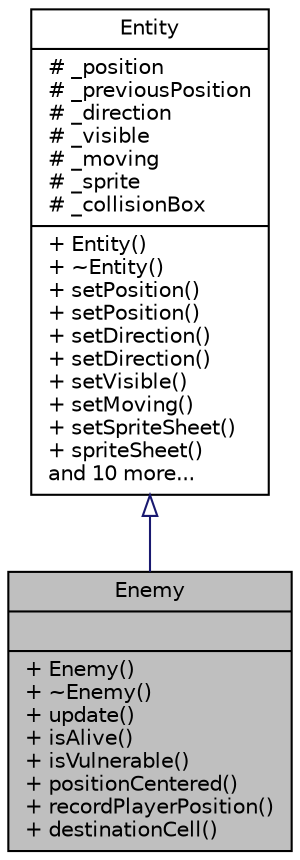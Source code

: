 digraph "Enemy"
{
  edge [fontname="Helvetica",fontsize="10",labelfontname="Helvetica",labelfontsize="10"];
  node [fontname="Helvetica",fontsize="10",shape=record];
  Node1 [label="{Enemy\n||+ Enemy()\l+ ~Enemy()\l+ update()\l+ isAlive()\l+ isVulnerable()\l+ positionCentered()\l+ recordPlayerPosition()\l+ destinationCell()\l}",height=0.2,width=0.4,color="black", fillcolor="grey75", style="filled" fontcolor="black"];
  Node2 -> Node1 [dir="back",color="midnightblue",fontsize="10",style="solid",arrowtail="onormal",fontname="Helvetica"];
  Node2 [label="{Entity\n|# _position\l# _previousPosition\l# _direction\l# _visible\l# _moving\l# _sprite\l# _collisionBox\l|+ Entity()\l+ ~Entity()\l+ setPosition()\l+ setPosition()\l+ setDirection()\l+ setDirection()\l+ setVisible()\l+ setMoving()\l+ setSpriteSheet()\l+ spriteSheet()\land 10 more...\l}",height=0.2,width=0.4,color="black", fillcolor="white", style="filled",URL="$class_entity.html"];
}
